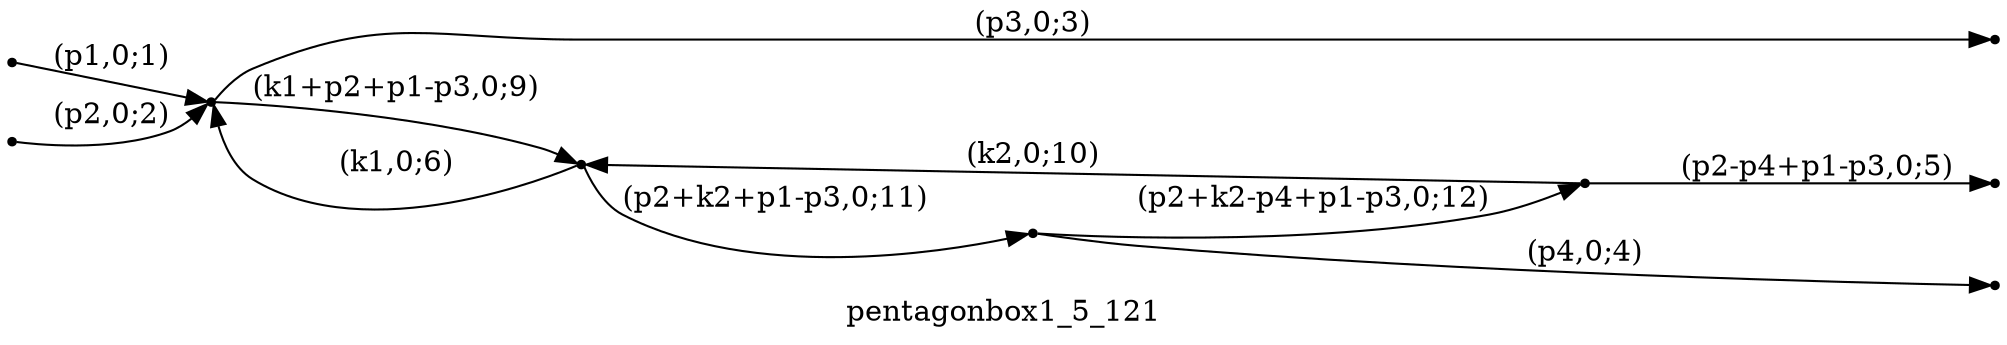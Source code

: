digraph pentagonbox1_5_121 {
  label="pentagonbox1_5_121";
  rankdir="LR";
  subgraph edges {
    -1 -> 2 [label="(p1,0;1)"];
    -2 -> 2 [label="(p2,0;2)"];
    2 -> -3 [label="(p3,0;3)"];
    4 -> -4 [label="(p4,0;4)"];
    3 -> -5 [label="(p2-p4+p1-p3,0;5)"];
    1 -> 2 [label="(k1,0;6)"];
    2 -> 1 [label="(k1+p2+p1-p3,0;9)"];
    3 -> 1 [label="(k2,0;10)"];
    1 -> 4 [label="(p2+k2+p1-p3,0;11)"];
    4 -> 3 [label="(p2+k2-p4+p1-p3,0;12)"];
  }
  subgraph incoming { rank="source"; -1; -2; }
  subgraph outgoing { rank="sink"; -3; -4; -5; }
-5 [shape=point];
-4 [shape=point];
-3 [shape=point];
-2 [shape=point];
-1 [shape=point];
1 [shape=point];
2 [shape=point];
3 [shape=point];
4 [shape=point];
}

